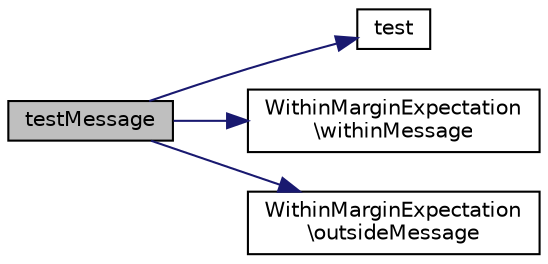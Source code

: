digraph "testMessage"
{
  edge [fontname="Helvetica",fontsize="10",labelfontname="Helvetica",labelfontsize="10"];
  node [fontname="Helvetica",fontsize="10",shape=record];
  rankdir="LR";
  Node1 [label="testMessage",height=0.2,width=0.4,color="black", fillcolor="grey75", style="filled" fontcolor="black"];
  Node1 -> Node2 [color="midnightblue",fontsize="10",style="solid",fontname="Helvetica"];
  Node2 [label="test",height=0.2,width=0.4,color="black", fillcolor="white", style="filled",URL="$class_outside_margin_expectation.html#ae44e91fd7374c9eba4aa26c28454e4c8"];
  Node1 -> Node3 [color="midnightblue",fontsize="10",style="solid",fontname="Helvetica"];
  Node3 [label="WithinMarginExpectation\l\\withinMessage",height=0.2,width=0.4,color="black", fillcolor="white", style="filled",URL="$class_within_margin_expectation.html#a7706966c43e71fa9ff3841c2a9a2f12d"];
  Node1 -> Node4 [color="midnightblue",fontsize="10",style="solid",fontname="Helvetica"];
  Node4 [label="WithinMarginExpectation\l\\outsideMessage",height=0.2,width=0.4,color="black", fillcolor="white", style="filled",URL="$class_within_margin_expectation.html#a98ab9c0d391d2fb1feeb522d97eefdf5"];
}
